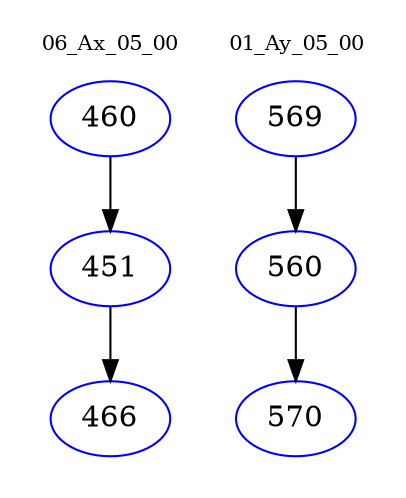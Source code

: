 digraph{
subgraph cluster_0 {
color = white
label = "06_Ax_05_00";
fontsize=10;
T0_460 [label="460", color="blue"]
T0_460 -> T0_451 [color="black"]
T0_451 [label="451", color="blue"]
T0_451 -> T0_466 [color="black"]
T0_466 [label="466", color="blue"]
}
subgraph cluster_1 {
color = white
label = "01_Ay_05_00";
fontsize=10;
T1_569 [label="569", color="blue"]
T1_569 -> T1_560 [color="black"]
T1_560 [label="560", color="blue"]
T1_560 -> T1_570 [color="black"]
T1_570 [label="570", color="blue"]
}
}
